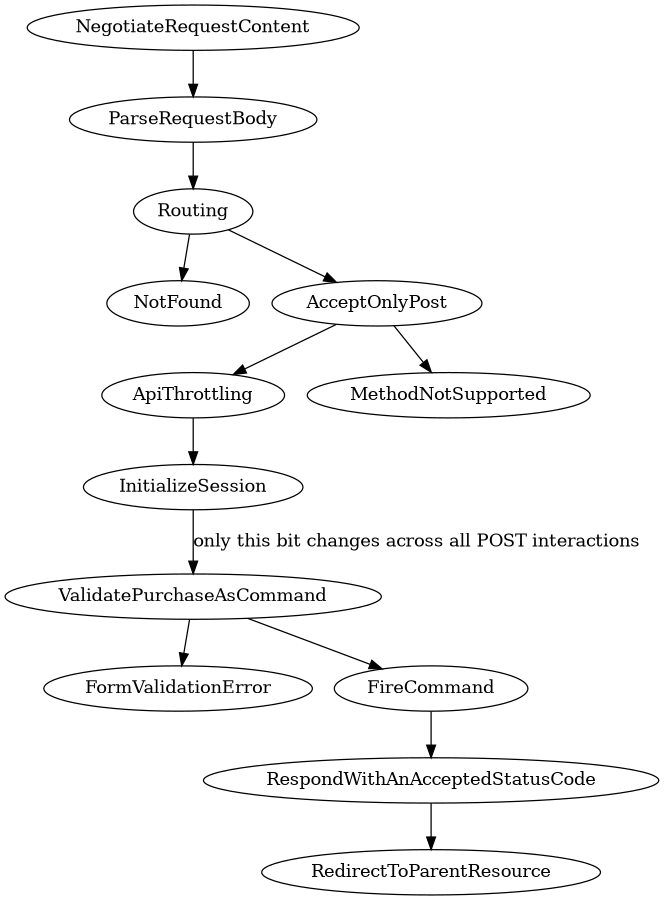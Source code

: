 digraph App {
    size="6,6";
    #rankdir="LR";

    NegotiateRequestContent -> ParseRequestBody
    ParseRequestBody -> Routing
    Routing -> NotFound
    Routing -> AcceptOnlyPost
    AcceptOnlyPost -> ApiThrottling
    AcceptOnlyPost -> MethodNotSupported
    ApiThrottling -> InitializeSession
    InitializeSession -> ValidatePurchaseAsCommand [ label="only this bit changes across all POST interactions" ]
    ValidatePurchaseAsCommand -> FormValidationError
    ValidatePurchaseAsCommand -> FireCommand
    FireCommand -> RespondWithAnAcceptedStatusCode
    RespondWithAnAcceptedStatusCode -> RedirectToParentResource
}

